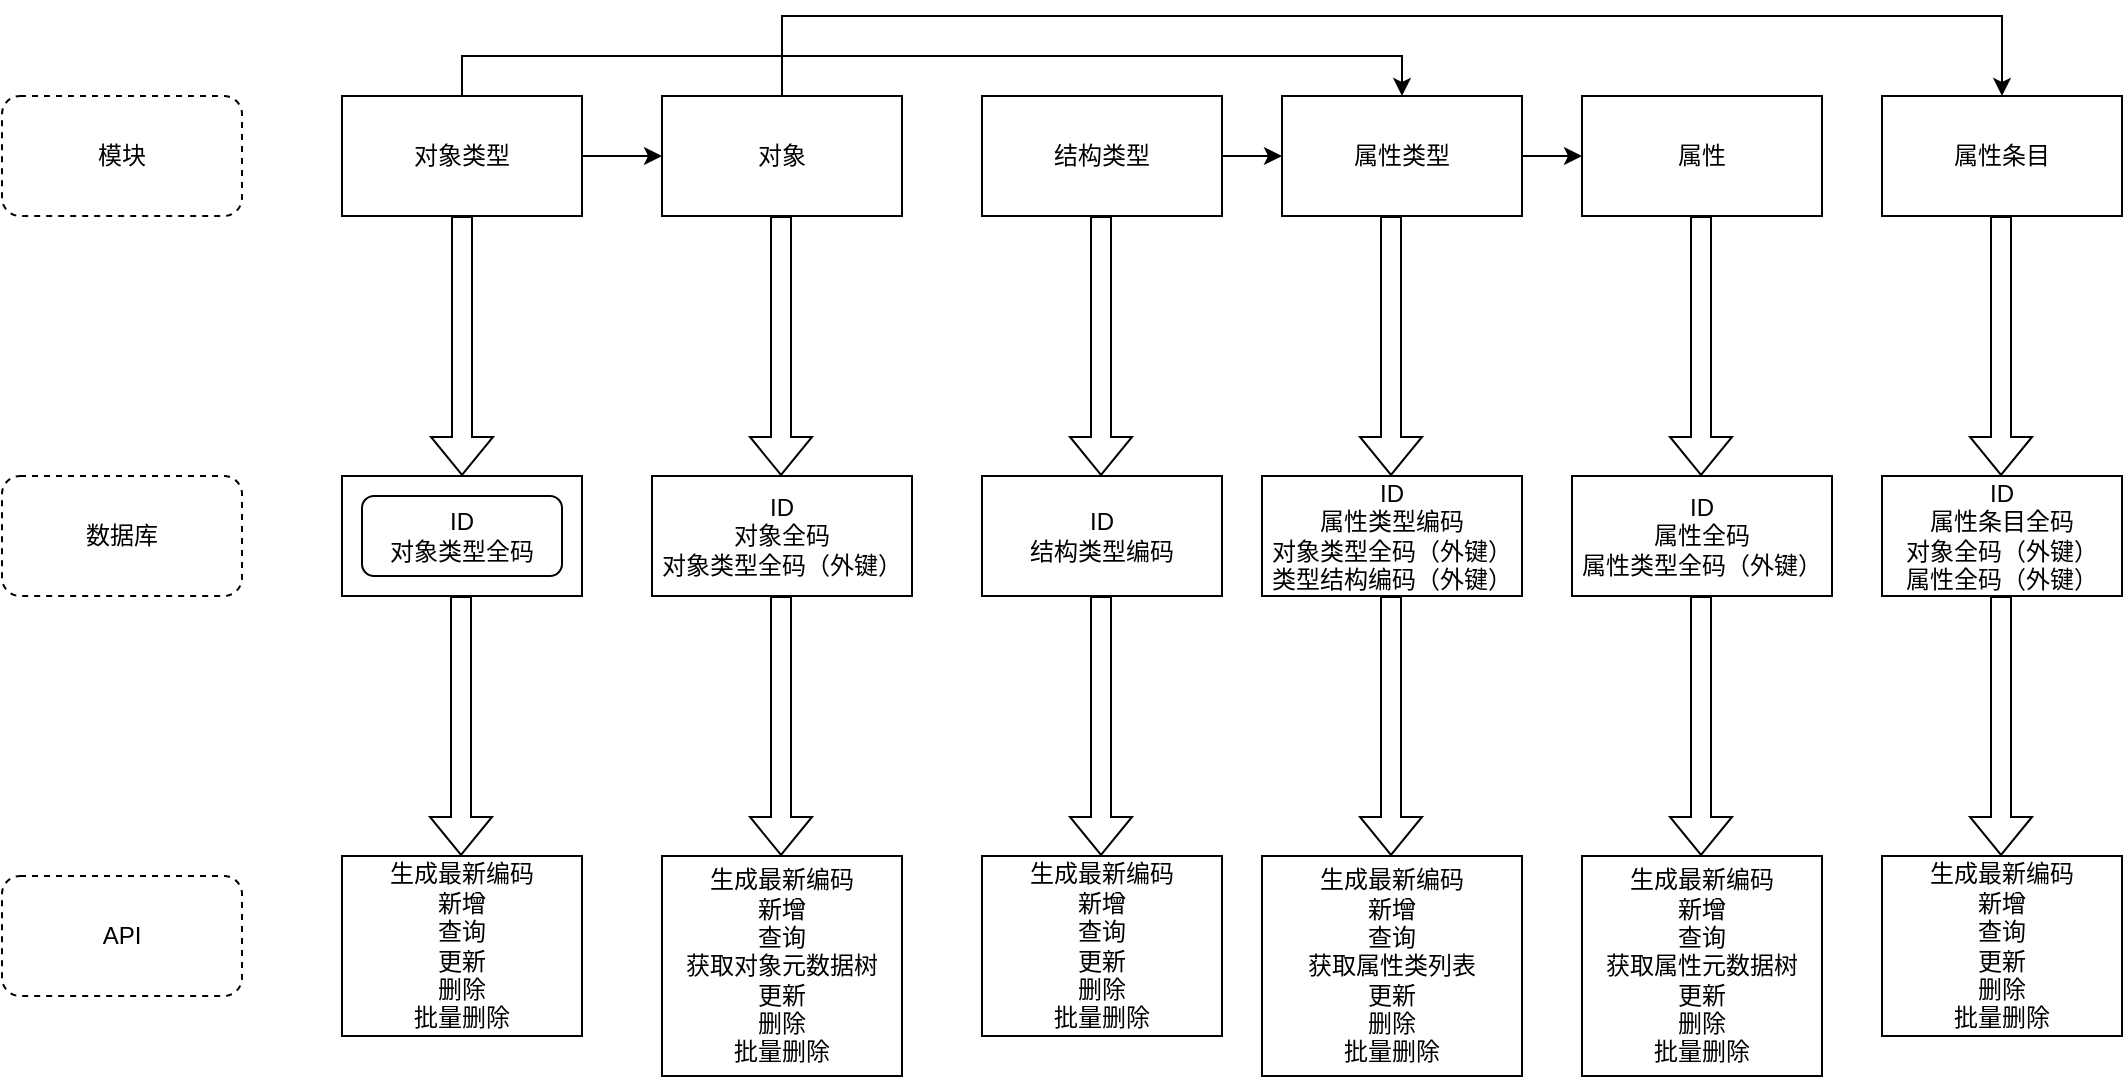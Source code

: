 <mxfile version="20.2.7" type="github">
  <diagram id="1CONTttXrJL3eCz_d6RR" name="第 1 页">
    <mxGraphModel dx="868" dy="620" grid="1" gridSize="10" guides="1" tooltips="1" connect="1" arrows="1" fold="1" page="1" pageScale="1" pageWidth="827" pageHeight="1169" math="0" shadow="0">
      <root>
        <mxCell id="0" />
        <mxCell id="1" parent="0" />
        <mxCell id="sJzGx4FhJefqnYnKV2_w-4" style="edgeStyle=orthogonalEdgeStyle;rounded=0;orthogonalLoop=1;jettySize=auto;html=1;entryX=0;entryY=0.5;entryDx=0;entryDy=0;" edge="1" parent="1" source="sJzGx4FhJefqnYnKV2_w-2" target="sJzGx4FhJefqnYnKV2_w-3">
          <mxGeometry relative="1" as="geometry" />
        </mxCell>
        <mxCell id="sJzGx4FhJefqnYnKV2_w-9" style="edgeStyle=orthogonalEdgeStyle;rounded=0;orthogonalLoop=1;jettySize=auto;html=1;entryX=0.5;entryY=0;entryDx=0;entryDy=0;" edge="1" parent="1" source="sJzGx4FhJefqnYnKV2_w-2" target="sJzGx4FhJefqnYnKV2_w-6">
          <mxGeometry relative="1" as="geometry">
            <Array as="points">
              <mxPoint x="370" y="50" />
              <mxPoint x="840" y="50" />
            </Array>
          </mxGeometry>
        </mxCell>
        <mxCell id="sJzGx4FhJefqnYnKV2_w-31" style="edgeStyle=orthogonalEdgeStyle;rounded=0;orthogonalLoop=1;jettySize=auto;html=1;entryX=0.5;entryY=0;entryDx=0;entryDy=0;shape=flexArrow;" edge="1" parent="1" source="sJzGx4FhJefqnYnKV2_w-2" target="sJzGx4FhJefqnYnKV2_w-14">
          <mxGeometry relative="1" as="geometry" />
        </mxCell>
        <mxCell id="sJzGx4FhJefqnYnKV2_w-2" value="对象类型" style="rounded=0;whiteSpace=wrap;html=1;" vertex="1" parent="1">
          <mxGeometry x="310" y="70" width="120" height="60" as="geometry" />
        </mxCell>
        <mxCell id="sJzGx4FhJefqnYnKV2_w-13" style="edgeStyle=orthogonalEdgeStyle;rounded=0;orthogonalLoop=1;jettySize=auto;html=1;entryX=0.5;entryY=0;entryDx=0;entryDy=0;" edge="1" parent="1" source="sJzGx4FhJefqnYnKV2_w-3" target="sJzGx4FhJefqnYnKV2_w-8">
          <mxGeometry relative="1" as="geometry">
            <Array as="points">
              <mxPoint x="530" y="30" />
              <mxPoint x="1140" y="30" />
            </Array>
          </mxGeometry>
        </mxCell>
        <mxCell id="sJzGx4FhJefqnYnKV2_w-3" value="对象" style="rounded=0;whiteSpace=wrap;html=1;" vertex="1" parent="1">
          <mxGeometry x="470" y="70" width="120" height="60" as="geometry" />
        </mxCell>
        <mxCell id="sJzGx4FhJefqnYnKV2_w-11" style="edgeStyle=orthogonalEdgeStyle;rounded=0;orthogonalLoop=1;jettySize=auto;html=1;" edge="1" parent="1" source="sJzGx4FhJefqnYnKV2_w-5" target="sJzGx4FhJefqnYnKV2_w-6">
          <mxGeometry relative="1" as="geometry" />
        </mxCell>
        <mxCell id="sJzGx4FhJefqnYnKV2_w-5" value="结构类型" style="rounded=0;whiteSpace=wrap;html=1;" vertex="1" parent="1">
          <mxGeometry x="630" y="70" width="120" height="60" as="geometry" />
        </mxCell>
        <mxCell id="sJzGx4FhJefqnYnKV2_w-12" style="edgeStyle=orthogonalEdgeStyle;rounded=0;orthogonalLoop=1;jettySize=auto;html=1;" edge="1" parent="1" source="sJzGx4FhJefqnYnKV2_w-6" target="sJzGx4FhJefqnYnKV2_w-7">
          <mxGeometry relative="1" as="geometry" />
        </mxCell>
        <mxCell id="sJzGx4FhJefqnYnKV2_w-6" value="属性类型" style="rounded=0;whiteSpace=wrap;html=1;" vertex="1" parent="1">
          <mxGeometry x="780" y="70" width="120" height="60" as="geometry" />
        </mxCell>
        <mxCell id="sJzGx4FhJefqnYnKV2_w-7" value="属性" style="rounded=0;whiteSpace=wrap;html=1;" vertex="1" parent="1">
          <mxGeometry x="930" y="70" width="120" height="60" as="geometry" />
        </mxCell>
        <mxCell id="sJzGx4FhJefqnYnKV2_w-8" value="属性条目" style="rounded=0;whiteSpace=wrap;html=1;" vertex="1" parent="1">
          <mxGeometry x="1080" y="70" width="120" height="60" as="geometry" />
        </mxCell>
        <mxCell id="sJzGx4FhJefqnYnKV2_w-14" value="" style="rounded=0;whiteSpace=wrap;html=1;" vertex="1" parent="1">
          <mxGeometry x="310" y="260" width="120" height="60" as="geometry" />
        </mxCell>
        <mxCell id="sJzGx4FhJefqnYnKV2_w-15" value="ID&lt;br&gt;对象全码&lt;br&gt;对象类型全码（外键）" style="rounded=0;whiteSpace=wrap;html=1;" vertex="1" parent="1">
          <mxGeometry x="465" y="260" width="130" height="60" as="geometry" />
        </mxCell>
        <mxCell id="sJzGx4FhJefqnYnKV2_w-16" value="ID&lt;br&gt;结构类型编码" style="rounded=0;whiteSpace=wrap;html=1;" vertex="1" parent="1">
          <mxGeometry x="630" y="260" width="120" height="60" as="geometry" />
        </mxCell>
        <mxCell id="sJzGx4FhJefqnYnKV2_w-17" value="ID&lt;br&gt;属性类型编码&lt;br&gt;对象类型全码（外键）&lt;br&gt;类型结构编码（外键）" style="rounded=0;whiteSpace=wrap;html=1;" vertex="1" parent="1">
          <mxGeometry x="770" y="260" width="130" height="60" as="geometry" />
        </mxCell>
        <mxCell id="sJzGx4FhJefqnYnKV2_w-18" value="ID&lt;br&gt;属性全码&lt;br&gt;属性类型全码（外键）" style="rounded=0;whiteSpace=wrap;html=1;" vertex="1" parent="1">
          <mxGeometry x="925" y="260" width="130" height="60" as="geometry" />
        </mxCell>
        <mxCell id="sJzGx4FhJefqnYnKV2_w-19" value="ID&lt;br&gt;属性条目全码&lt;br&gt;对象全码（外键）&lt;br&gt;属性全码（外键）" style="rounded=0;whiteSpace=wrap;html=1;" vertex="1" parent="1">
          <mxGeometry x="1080" y="260" width="120" height="60" as="geometry" />
        </mxCell>
        <mxCell id="sJzGx4FhJefqnYnKV2_w-20" value="生成最新编码&lt;br&gt;新增&lt;br&gt;查询&lt;br&gt;更新&lt;br&gt;删除&lt;br&gt;批量删除" style="rounded=0;whiteSpace=wrap;html=1;" vertex="1" parent="1">
          <mxGeometry x="310" y="450" width="120" height="90" as="geometry" />
        </mxCell>
        <mxCell id="sJzGx4FhJefqnYnKV2_w-21" value="生成最新编码&lt;br&gt;新增&lt;br&gt;查询&lt;br&gt;获取对象元数据树&lt;br&gt;更新&lt;br&gt;删除&lt;br&gt;批量删除" style="rounded=0;whiteSpace=wrap;html=1;" vertex="1" parent="1">
          <mxGeometry x="470" y="450" width="120" height="110" as="geometry" />
        </mxCell>
        <mxCell id="sJzGx4FhJefqnYnKV2_w-22" value="生成最新编码&lt;br&gt;新增&lt;br&gt;查询&lt;br&gt;更新&lt;br&gt;删除&lt;br&gt;批量删除" style="rounded=0;whiteSpace=wrap;html=1;" vertex="1" parent="1">
          <mxGeometry x="630" y="450" width="120" height="90" as="geometry" />
        </mxCell>
        <mxCell id="sJzGx4FhJefqnYnKV2_w-23" value="生成最新编码&lt;br&gt;新增&lt;br&gt;查询&lt;br&gt;获取属性类列表&lt;br&gt;更新&lt;br&gt;删除&lt;br&gt;批量删除" style="rounded=0;whiteSpace=wrap;html=1;" vertex="1" parent="1">
          <mxGeometry x="770" y="450" width="130" height="110" as="geometry" />
        </mxCell>
        <mxCell id="sJzGx4FhJefqnYnKV2_w-24" value="生成最新编码&lt;br&gt;新增&lt;br&gt;查询&lt;br&gt;获取属性元数据树&lt;br&gt;更新&lt;br&gt;删除&lt;br&gt;批量删除" style="rounded=0;whiteSpace=wrap;html=1;" vertex="1" parent="1">
          <mxGeometry x="930" y="450" width="120" height="110" as="geometry" />
        </mxCell>
        <mxCell id="sJzGx4FhJefqnYnKV2_w-25" value="生成最新编码&lt;br&gt;新增&lt;br&gt;查询&lt;br&gt;更新&lt;br&gt;删除&lt;br&gt;批量删除" style="rounded=0;whiteSpace=wrap;html=1;" vertex="1" parent="1">
          <mxGeometry x="1080" y="450" width="120" height="90" as="geometry" />
        </mxCell>
        <mxCell id="sJzGx4FhJefqnYnKV2_w-33" style="edgeStyle=orthogonalEdgeStyle;rounded=0;orthogonalLoop=1;jettySize=auto;html=1;entryX=0.5;entryY=0;entryDx=0;entryDy=0;shape=flexArrow;" edge="1" parent="1">
          <mxGeometry relative="1" as="geometry">
            <mxPoint x="834.5" y="320" as="sourcePoint" />
            <mxPoint x="834.5" y="450" as="targetPoint" />
          </mxGeometry>
        </mxCell>
        <mxCell id="sJzGx4FhJefqnYnKV2_w-34" style="edgeStyle=orthogonalEdgeStyle;rounded=0;orthogonalLoop=1;jettySize=auto;html=1;entryX=0.5;entryY=0;entryDx=0;entryDy=0;shape=flexArrow;" edge="1" parent="1">
          <mxGeometry relative="1" as="geometry">
            <mxPoint x="689.5" y="320" as="sourcePoint" />
            <mxPoint x="689.5" y="450" as="targetPoint" />
          </mxGeometry>
        </mxCell>
        <mxCell id="sJzGx4FhJefqnYnKV2_w-35" style="edgeStyle=orthogonalEdgeStyle;rounded=0;orthogonalLoop=1;jettySize=auto;html=1;entryX=0.5;entryY=0;entryDx=0;entryDy=0;shape=flexArrow;" edge="1" parent="1">
          <mxGeometry relative="1" as="geometry">
            <mxPoint x="529.5" y="320" as="sourcePoint" />
            <mxPoint x="529.5" y="450" as="targetPoint" />
          </mxGeometry>
        </mxCell>
        <mxCell id="sJzGx4FhJefqnYnKV2_w-36" style="edgeStyle=orthogonalEdgeStyle;rounded=0;orthogonalLoop=1;jettySize=auto;html=1;entryX=0.5;entryY=0;entryDx=0;entryDy=0;shape=flexArrow;" edge="1" parent="1">
          <mxGeometry relative="1" as="geometry">
            <mxPoint x="369.5" y="320" as="sourcePoint" />
            <mxPoint x="369.5" y="450" as="targetPoint" />
          </mxGeometry>
        </mxCell>
        <mxCell id="sJzGx4FhJefqnYnKV2_w-37" style="edgeStyle=orthogonalEdgeStyle;rounded=0;orthogonalLoop=1;jettySize=auto;html=1;entryX=0.5;entryY=0;entryDx=0;entryDy=0;shape=flexArrow;" edge="1" parent="1">
          <mxGeometry relative="1" as="geometry">
            <mxPoint x="989.5" y="130" as="sourcePoint" />
            <mxPoint x="989.5" y="260" as="targetPoint" />
          </mxGeometry>
        </mxCell>
        <mxCell id="sJzGx4FhJefqnYnKV2_w-38" style="edgeStyle=orthogonalEdgeStyle;rounded=0;orthogonalLoop=1;jettySize=auto;html=1;entryX=0.5;entryY=0;entryDx=0;entryDy=0;shape=flexArrow;" edge="1" parent="1">
          <mxGeometry relative="1" as="geometry">
            <mxPoint x="834.5" y="130" as="sourcePoint" />
            <mxPoint x="834.5" y="260" as="targetPoint" />
          </mxGeometry>
        </mxCell>
        <mxCell id="sJzGx4FhJefqnYnKV2_w-39" style="edgeStyle=orthogonalEdgeStyle;rounded=0;orthogonalLoop=1;jettySize=auto;html=1;entryX=0.5;entryY=0;entryDx=0;entryDy=0;shape=flexArrow;" edge="1" parent="1">
          <mxGeometry relative="1" as="geometry">
            <mxPoint x="689.5" y="130" as="sourcePoint" />
            <mxPoint x="689.5" y="260" as="targetPoint" />
          </mxGeometry>
        </mxCell>
        <mxCell id="sJzGx4FhJefqnYnKV2_w-40" style="edgeStyle=orthogonalEdgeStyle;rounded=0;orthogonalLoop=1;jettySize=auto;html=1;entryX=0.5;entryY=0;entryDx=0;entryDy=0;shape=flexArrow;" edge="1" parent="1">
          <mxGeometry relative="1" as="geometry">
            <mxPoint x="529.5" y="130" as="sourcePoint" />
            <mxPoint x="529.5" y="260" as="targetPoint" />
          </mxGeometry>
        </mxCell>
        <mxCell id="sJzGx4FhJefqnYnKV2_w-41" style="edgeStyle=orthogonalEdgeStyle;rounded=0;orthogonalLoop=1;jettySize=auto;html=1;entryX=0.5;entryY=0;entryDx=0;entryDy=0;shape=flexArrow;" edge="1" parent="1">
          <mxGeometry relative="1" as="geometry">
            <mxPoint x="989.5" y="320" as="sourcePoint" />
            <mxPoint x="989.5" y="450" as="targetPoint" />
          </mxGeometry>
        </mxCell>
        <mxCell id="sJzGx4FhJefqnYnKV2_w-42" style="edgeStyle=orthogonalEdgeStyle;rounded=0;orthogonalLoop=1;jettySize=auto;html=1;entryX=0.5;entryY=0;entryDx=0;entryDy=0;shape=flexArrow;" edge="1" parent="1">
          <mxGeometry relative="1" as="geometry">
            <mxPoint x="1139.5" y="320" as="sourcePoint" />
            <mxPoint x="1139.5" y="450" as="targetPoint" />
          </mxGeometry>
        </mxCell>
        <mxCell id="sJzGx4FhJefqnYnKV2_w-43" style="edgeStyle=orthogonalEdgeStyle;rounded=0;orthogonalLoop=1;jettySize=auto;html=1;entryX=0.5;entryY=0;entryDx=0;entryDy=0;shape=flexArrow;" edge="1" parent="1">
          <mxGeometry relative="1" as="geometry">
            <mxPoint x="1139.5" y="130" as="sourcePoint" />
            <mxPoint x="1139.5" y="260" as="targetPoint" />
          </mxGeometry>
        </mxCell>
        <mxCell id="sJzGx4FhJefqnYnKV2_w-44" value="ID&lt;br&gt;对象类型全码" style="rounded=1;whiteSpace=wrap;html=1;" vertex="1" parent="1">
          <mxGeometry x="320" y="270" width="100" height="40" as="geometry" />
        </mxCell>
        <mxCell id="sJzGx4FhJefqnYnKV2_w-46" value="API" style="rounded=1;whiteSpace=wrap;html=1;dashed=1;" vertex="1" parent="1">
          <mxGeometry x="140" y="460" width="120" height="60" as="geometry" />
        </mxCell>
        <mxCell id="sJzGx4FhJefqnYnKV2_w-47" value="模块" style="rounded=1;whiteSpace=wrap;html=1;dashed=1;" vertex="1" parent="1">
          <mxGeometry x="140" y="70" width="120" height="60" as="geometry" />
        </mxCell>
        <mxCell id="sJzGx4FhJefqnYnKV2_w-48" value="数据库" style="rounded=1;whiteSpace=wrap;html=1;dashed=1;" vertex="1" parent="1">
          <mxGeometry x="140" y="260" width="120" height="60" as="geometry" />
        </mxCell>
        <mxCell id="sJzGx4FhJefqnYnKV2_w-50" value="对象类型" style="rounded=0;whiteSpace=wrap;html=1;" vertex="1" parent="1">
          <mxGeometry x="310" y="70" width="120" height="60" as="geometry" />
        </mxCell>
        <mxCell id="sJzGx4FhJefqnYnKV2_w-51" value="对象" style="rounded=0;whiteSpace=wrap;html=1;" vertex="1" parent="1">
          <mxGeometry x="470" y="70" width="120" height="60" as="geometry" />
        </mxCell>
        <mxCell id="sJzGx4FhJefqnYnKV2_w-52" value="结构类型" style="rounded=0;whiteSpace=wrap;html=1;" vertex="1" parent="1">
          <mxGeometry x="630" y="70" width="120" height="60" as="geometry" />
        </mxCell>
        <mxCell id="sJzGx4FhJefqnYnKV2_w-53" value="属性类型" style="rounded=0;whiteSpace=wrap;html=1;" vertex="1" parent="1">
          <mxGeometry x="780" y="70" width="120" height="60" as="geometry" />
        </mxCell>
        <mxCell id="sJzGx4FhJefqnYnKV2_w-54" value="属性" style="rounded=0;whiteSpace=wrap;html=1;" vertex="1" parent="1">
          <mxGeometry x="930" y="70" width="120" height="60" as="geometry" />
        </mxCell>
      </root>
    </mxGraphModel>
  </diagram>
</mxfile>
